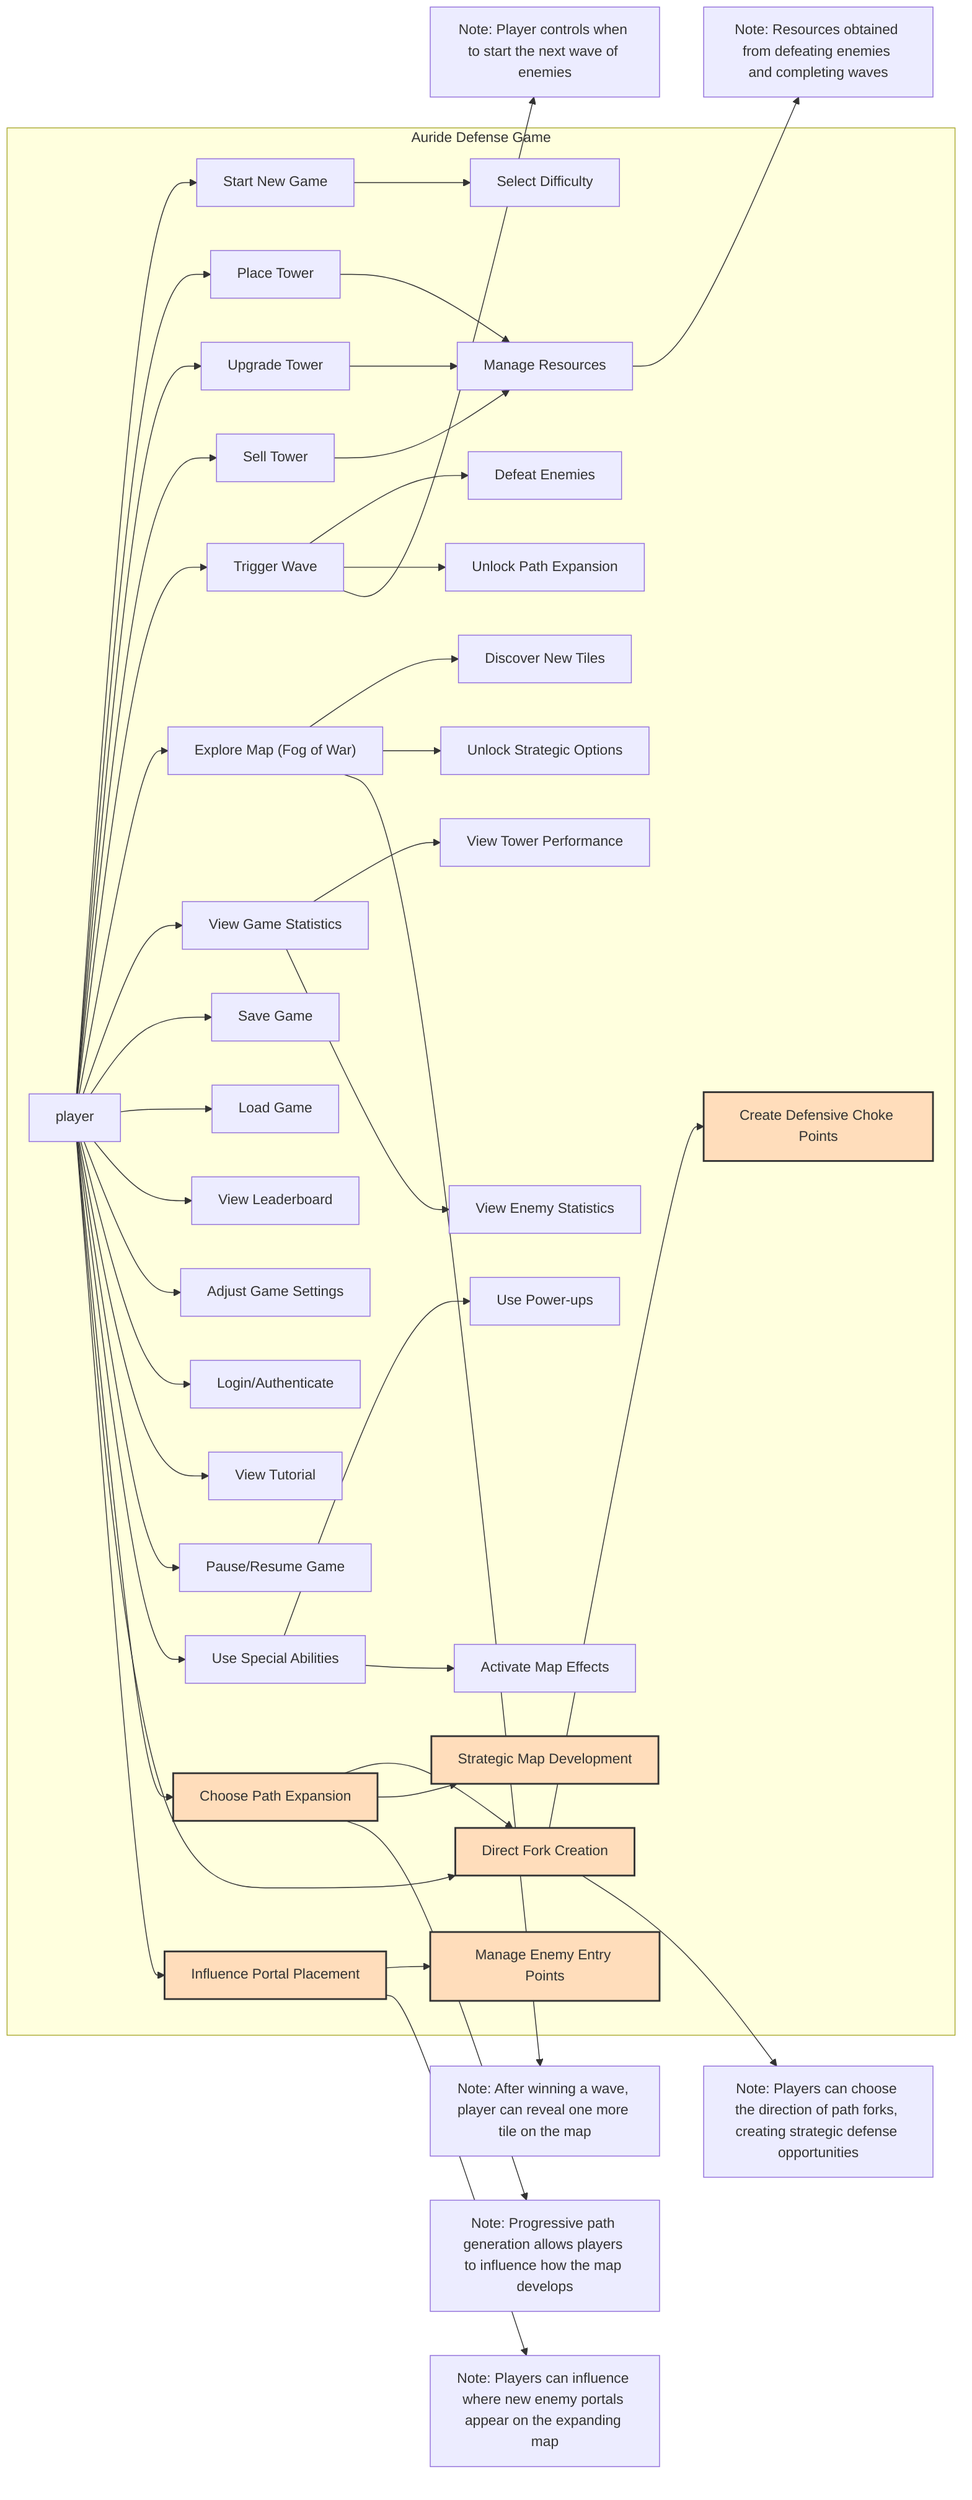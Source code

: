 flowchart LR
    subgraph "Auride Defense Game"
        UC1["Start New Game"]
        UC2["Select Difficulty"]
        UC3["Place Tower"]
        UC4["Upgrade Tower"]
        UC5["Sell Tower"]
        UC6["Trigger Wave"]
        UC7["Manage Resources"]
        UC8["Explore Map (Fog of War)"]
        UC9["View Game Statistics"]
        UC10["Save Game"]
        UC11["Load Game"]
        UC12["View Leaderboard"]
        UC13["Adjust Game Settings"]
        UC14["Login/Authenticate"]
        UC15["View Tutorial"]
        UC16["Pause/Resume Game"]
        UC17["Use Special Abilities"]
        UC18["Choose Path Expansion"]
        UC19["Direct Fork Creation"]
        UC20["Influence Portal Placement"]


    player --> UC1
    player --> UC3
    player --> UC4
    player --> UC5
    player --> UC6
    player --> UC8
    player --> UC9
    player --> UC10
    player --> UC11
    player --> UC12
    player --> UC13
    player --> UC14
    player --> UC15
    player --> UC16
    player --> UC17
    player --> UC18
    player --> UC19
    player --> UC20

    UC1 --> UC2
    UC3 --> UC7
    UC4 --> UC7
    UC5 --> UC7
    UC6 --> UE1["Defeat Enemies"]
    UC6 --> UE2["Unlock Path Expansion"]
    UC8 --> UT1["Discover New Tiles"]
    UC8 --> US1["Unlock Strategic Options"]
    UC9 --> UV1["View Tower Performance"]
    UC9 --> UW1["View Enemy Statistics"]
    UC17 --> UP1["Use Power-ups"]
    UC17 --> UM1["Activate Map Effects"]
    UC18 --> UC19
    UC18 --> UP2["Strategic Map Development"]
    UC19 --> UP3["Create Defensive Choke Points"]
    UC20 --> UP4["Manage Enemy Entry Points"]
   end
    %% Notes for explanation
    classDef actor fill:#f9f,stroke:#333,stroke-width:2px;
    classDef normal fill:#bbf,stroke:#333,stroke-width:1px;
    classDef important fill:#bbf,stroke:#f66,stroke-width:2px,color:#fff,stroke-dasharray: 5 5;
    classDef pathGen fill:#fdb,stroke:#333,stroke-width:2px,color:#333;

    UC6 --> UENote["Note: Player controls when to start the next wave of enemies"]
    UC7 --> URNote["Note: Resources obtained from defeating enemies and completing waves"]
    UC8 --> UMapNote["Note: After winning a wave, player can reveal one more tile on the map"]
    UC18 --> UPathNote["Note: Progressive path generation allows players to influence how the map develops"]
    UC19 --> UForkNote["Note: Players can choose the direction of path forks, creating strategic defense opportunities"]
    UC20 --> UPortalNote["Note: Players can influence where new enemy portals appear on the expanding map"]
    
    class UC18,UC19,UC20,UP2,UP3,UP4 pathGen